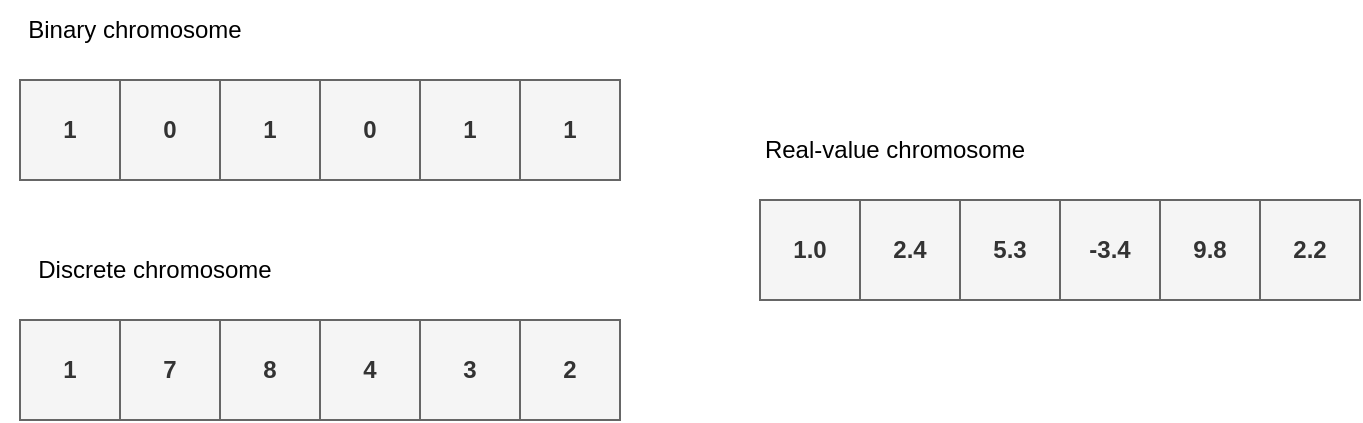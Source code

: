 <mxfile version="25.0.3">
  <diagram name="Page-1" id="EZRtKc55ZiPXAzjO_EIF">
    <mxGraphModel dx="1434" dy="840" grid="1" gridSize="10" guides="1" tooltips="1" connect="1" arrows="1" fold="1" page="1" pageScale="1" pageWidth="850" pageHeight="1100" math="0" shadow="0">
      <root>
        <mxCell id="0" />
        <mxCell id="1" parent="0" />
        <mxCell id="YB7Tp-IhjoN3xwZKIfDS-52" value="0" style="rounded=0;whiteSpace=wrap;html=1;fillColor=#f5f5f5;strokeColor=#666666;fontStyle=1;fontColor=#333333;" parent="1" vertex="1">
          <mxGeometry x="90" y="440" width="50" height="50" as="geometry" />
        </mxCell>
        <mxCell id="YB7Tp-IhjoN3xwZKIfDS-53" value="1" style="rounded=0;whiteSpace=wrap;html=1;fillColor=#f5f5f5;strokeColor=#666666;fontStyle=1;fontColor=#333333;" parent="1" vertex="1">
          <mxGeometry x="140" y="440" width="50" height="50" as="geometry" />
        </mxCell>
        <mxCell id="YB7Tp-IhjoN3xwZKIfDS-54" value="0" style="rounded=0;whiteSpace=wrap;html=1;fillColor=#f5f5f5;strokeColor=#666666;fontStyle=1;fontColor=#333333;" parent="1" vertex="1">
          <mxGeometry x="190" y="440" width="50" height="50" as="geometry" />
        </mxCell>
        <mxCell id="YB7Tp-IhjoN3xwZKIfDS-55" value="1" style="rounded=0;whiteSpace=wrap;html=1;fillColor=#f5f5f5;strokeColor=#666666;fontStyle=1;fontColor=#333333;" parent="1" vertex="1">
          <mxGeometry x="240" y="440" width="50" height="50" as="geometry" />
        </mxCell>
        <mxCell id="YB7Tp-IhjoN3xwZKIfDS-56" value="1" style="rounded=0;whiteSpace=wrap;html=1;fillColor=#f5f5f5;strokeColor=#666666;fontStyle=1;fontColor=#333333;" parent="1" vertex="1">
          <mxGeometry x="290" y="440" width="50" height="50" as="geometry" />
        </mxCell>
        <mxCell id="YB7Tp-IhjoN3xwZKIfDS-58" value="1" style="rounded=0;whiteSpace=wrap;html=1;fillColor=#f5f5f5;strokeColor=#666666;fontStyle=1;fontColor=#333333;" parent="1" vertex="1">
          <mxGeometry x="40" y="440" width="50" height="50" as="geometry" />
        </mxCell>
        <mxCell id="YB7Tp-IhjoN3xwZKIfDS-81" value="Binary chromosome" style="text;html=1;align=center;verticalAlign=middle;whiteSpace=wrap;rounded=0;fontStyle=0" parent="1" vertex="1">
          <mxGeometry x="30" y="400" width="135" height="30" as="geometry" />
        </mxCell>
        <mxCell id="YB7Tp-IhjoN3xwZKIfDS-88" value="2.4" style="rounded=0;whiteSpace=wrap;html=1;fillColor=#f5f5f5;strokeColor=#666666;fontStyle=1;fontColor=#333333;" parent="1" vertex="1">
          <mxGeometry x="460" y="500" width="50" height="50" as="geometry" />
        </mxCell>
        <mxCell id="YB7Tp-IhjoN3xwZKIfDS-89" value="5.3" style="rounded=0;whiteSpace=wrap;html=1;fillColor=#f5f5f5;strokeColor=#666666;fontStyle=1;fontColor=#333333;" parent="1" vertex="1">
          <mxGeometry x="510" y="500" width="50" height="50" as="geometry" />
        </mxCell>
        <mxCell id="YB7Tp-IhjoN3xwZKIfDS-90" value="-3.4" style="rounded=0;whiteSpace=wrap;html=1;fillColor=#f5f5f5;strokeColor=#666666;fontStyle=1;fontColor=#333333;" parent="1" vertex="1">
          <mxGeometry x="560" y="500" width="50" height="50" as="geometry" />
        </mxCell>
        <mxCell id="YB7Tp-IhjoN3xwZKIfDS-91" value="9.8" style="rounded=0;whiteSpace=wrap;html=1;fillColor=#f5f5f5;strokeColor=#666666;fontStyle=1;fontColor=#333333;" parent="1" vertex="1">
          <mxGeometry x="610" y="500" width="50" height="50" as="geometry" />
        </mxCell>
        <mxCell id="YB7Tp-IhjoN3xwZKIfDS-92" value="2.2" style="rounded=0;whiteSpace=wrap;html=1;fillColor=#f5f5f5;strokeColor=#666666;fontStyle=1;fontColor=#333333;" parent="1" vertex="1">
          <mxGeometry x="660" y="500" width="50" height="50" as="geometry" />
        </mxCell>
        <mxCell id="YB7Tp-IhjoN3xwZKIfDS-93" value="1.0" style="rounded=0;whiteSpace=wrap;html=1;fillColor=#f5f5f5;strokeColor=#666666;fontStyle=1;fontColor=#333333;" parent="1" vertex="1">
          <mxGeometry x="410" y="500" width="50" height="50" as="geometry" />
        </mxCell>
        <mxCell id="9dZHEHK6WGQNG96B6Vrl-1" value="Real-value chromosome" style="text;html=1;align=center;verticalAlign=middle;whiteSpace=wrap;rounded=0;fontStyle=0" parent="1" vertex="1">
          <mxGeometry x="410" y="460" width="135" height="30" as="geometry" />
        </mxCell>
        <mxCell id="CYtRTTRJ6YLnxzFVTOUN-1" value="7" style="rounded=0;whiteSpace=wrap;html=1;fillColor=#f5f5f5;strokeColor=#666666;fontStyle=1;fontColor=#333333;" vertex="1" parent="1">
          <mxGeometry x="90" y="560" width="50" height="50" as="geometry" />
        </mxCell>
        <mxCell id="CYtRTTRJ6YLnxzFVTOUN-2" value="8" style="rounded=0;whiteSpace=wrap;html=1;fillColor=#f5f5f5;strokeColor=#666666;fontStyle=1;fontColor=#333333;" vertex="1" parent="1">
          <mxGeometry x="140" y="560" width="50" height="50" as="geometry" />
        </mxCell>
        <mxCell id="CYtRTTRJ6YLnxzFVTOUN-3" value="4" style="rounded=0;whiteSpace=wrap;html=1;fillColor=#f5f5f5;strokeColor=#666666;fontStyle=1;fontColor=#333333;" vertex="1" parent="1">
          <mxGeometry x="190" y="560" width="50" height="50" as="geometry" />
        </mxCell>
        <mxCell id="CYtRTTRJ6YLnxzFVTOUN-4" value="3" style="rounded=0;whiteSpace=wrap;html=1;fillColor=#f5f5f5;strokeColor=#666666;fontStyle=1;fontColor=#333333;" vertex="1" parent="1">
          <mxGeometry x="240" y="560" width="50" height="50" as="geometry" />
        </mxCell>
        <mxCell id="CYtRTTRJ6YLnxzFVTOUN-5" value="2" style="rounded=0;whiteSpace=wrap;html=1;fillColor=#f5f5f5;strokeColor=#666666;fontStyle=1;fontColor=#333333;" vertex="1" parent="1">
          <mxGeometry x="290" y="560" width="50" height="50" as="geometry" />
        </mxCell>
        <mxCell id="CYtRTTRJ6YLnxzFVTOUN-6" value="1" style="rounded=0;whiteSpace=wrap;html=1;fillColor=#f5f5f5;strokeColor=#666666;fontStyle=1;fontColor=#333333;" vertex="1" parent="1">
          <mxGeometry x="40" y="560" width="50" height="50" as="geometry" />
        </mxCell>
        <mxCell id="CYtRTTRJ6YLnxzFVTOUN-7" value="Discrete chromosome" style="text;html=1;align=center;verticalAlign=middle;whiteSpace=wrap;rounded=0;fontStyle=0" vertex="1" parent="1">
          <mxGeometry x="40" y="520" width="135" height="30" as="geometry" />
        </mxCell>
      </root>
    </mxGraphModel>
  </diagram>
</mxfile>
